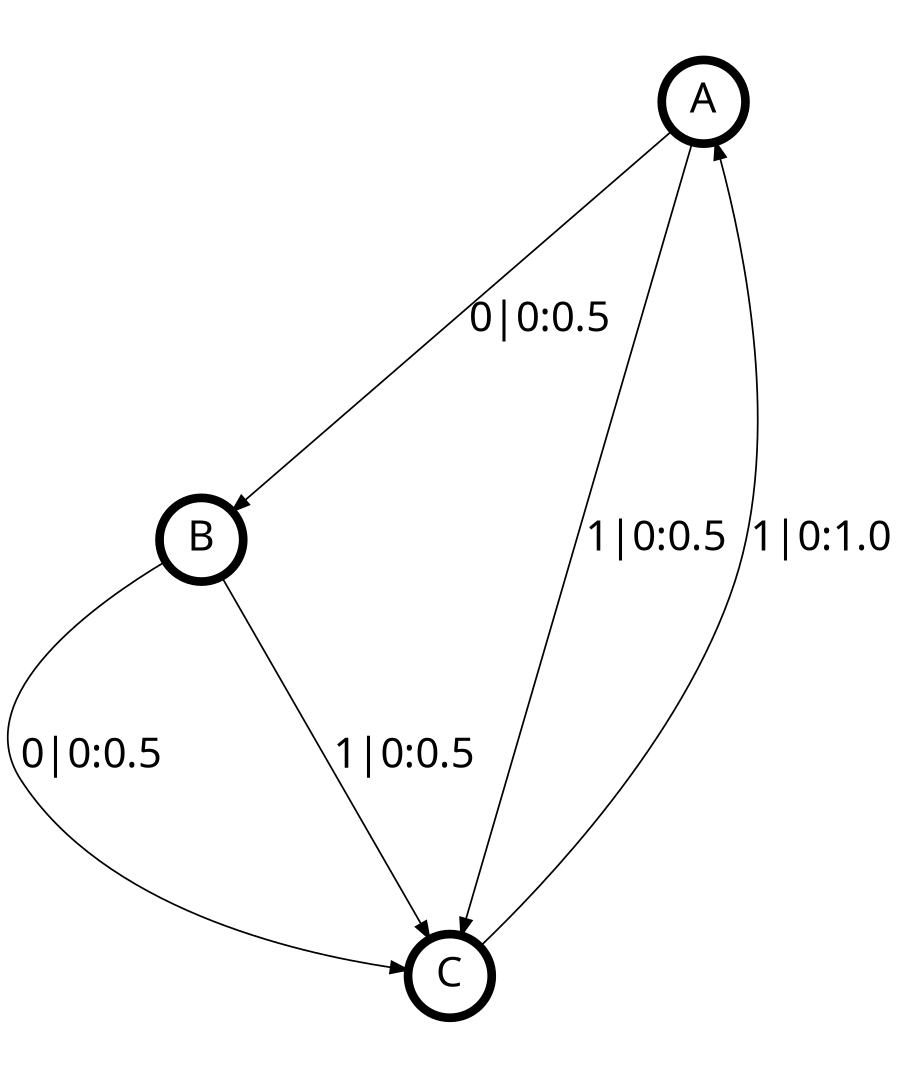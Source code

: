 digraph  {
size = "6,8.5";
ratio = "fill";
node
[shape = circle];
node [fontsize = 24];
node [penwidth = 5];
edge [fontsize = 24];
node [fontname = "CMU Serif Roman"];
graph [fontname = "CMU Serif Roman"];
edge [fontname = "CMU Serif Roman"];
A -> B [label = "0|0:0.5\l"];
A -> C [label = "1|0:0.5\l"];
B -> C [label = "0|0:0.5\l"];
B -> C [label = "1|0:0.5\l"];
C -> A [label = "1|0:1.0\l"];
}